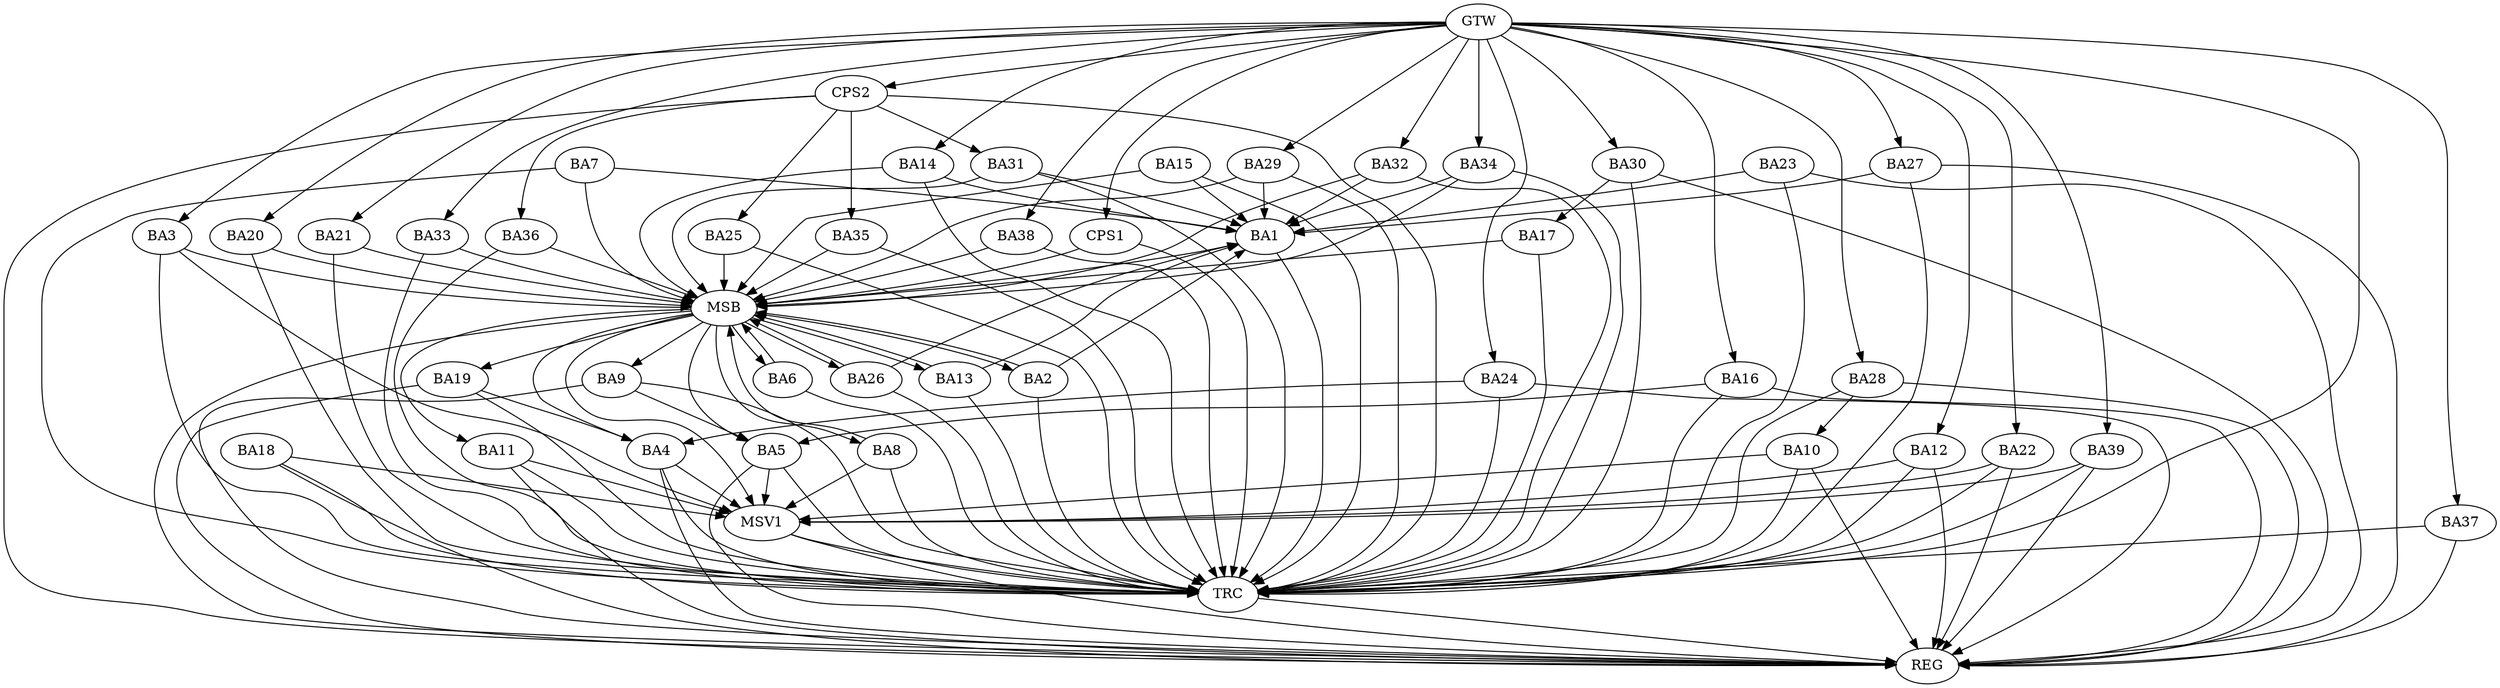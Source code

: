 strict digraph G {
  BA1 [ label="BA1" ];
  BA2 [ label="BA2" ];
  BA3 [ label="BA3" ];
  BA4 [ label="BA4" ];
  BA5 [ label="BA5" ];
  BA6 [ label="BA6" ];
  BA7 [ label="BA7" ];
  BA8 [ label="BA8" ];
  BA9 [ label="BA9" ];
  BA10 [ label="BA10" ];
  BA11 [ label="BA11" ];
  BA12 [ label="BA12" ];
  BA13 [ label="BA13" ];
  BA14 [ label="BA14" ];
  BA15 [ label="BA15" ];
  BA16 [ label="BA16" ];
  BA17 [ label="BA17" ];
  BA18 [ label="BA18" ];
  BA19 [ label="BA19" ];
  BA20 [ label="BA20" ];
  BA21 [ label="BA21" ];
  BA22 [ label="BA22" ];
  BA23 [ label="BA23" ];
  BA24 [ label="BA24" ];
  BA25 [ label="BA25" ];
  BA26 [ label="BA26" ];
  BA27 [ label="BA27" ];
  BA28 [ label="BA28" ];
  BA29 [ label="BA29" ];
  BA30 [ label="BA30" ];
  BA31 [ label="BA31" ];
  BA32 [ label="BA32" ];
  BA33 [ label="BA33" ];
  BA34 [ label="BA34" ];
  BA35 [ label="BA35" ];
  BA36 [ label="BA36" ];
  BA37 [ label="BA37" ];
  BA38 [ label="BA38" ];
  BA39 [ label="BA39" ];
  CPS1 [ label="CPS1" ];
  CPS2 [ label="CPS2" ];
  GTW [ label="GTW" ];
  REG [ label="REG" ];
  MSB [ label="MSB" ];
  TRC [ label="TRC" ];
  MSV1 [ label="MSV1" ];
  BA9 -> BA5;
  BA16 -> BA5;
  BA19 -> BA4;
  BA24 -> BA4;
  BA28 -> BA10;
  BA30 -> BA17;
  CPS2 -> BA35;
  CPS2 -> BA31;
  CPS2 -> BA36;
  CPS2 -> BA25;
  GTW -> BA3;
  GTW -> BA12;
  GTW -> BA14;
  GTW -> BA16;
  GTW -> BA20;
  GTW -> BA21;
  GTW -> BA22;
  GTW -> BA24;
  GTW -> BA27;
  GTW -> BA28;
  GTW -> BA29;
  GTW -> BA30;
  GTW -> BA32;
  GTW -> BA33;
  GTW -> BA34;
  GTW -> BA37;
  GTW -> BA38;
  GTW -> BA39;
  GTW -> CPS1;
  GTW -> CPS2;
  BA4 -> REG;
  BA5 -> REG;
  BA9 -> REG;
  BA10 -> REG;
  BA11 -> REG;
  BA12 -> REG;
  BA16 -> REG;
  BA18 -> REG;
  BA19 -> REG;
  BA22 -> REG;
  BA23 -> REG;
  BA24 -> REG;
  BA27 -> REG;
  BA28 -> REG;
  BA30 -> REG;
  BA37 -> REG;
  BA39 -> REG;
  CPS2 -> REG;
  BA1 -> MSB;
  MSB -> BA2;
  MSB -> REG;
  BA2 -> MSB;
  BA3 -> MSB;
  BA6 -> MSB;
  BA7 -> MSB;
  BA8 -> MSB;
  MSB -> BA4;
  BA13 -> MSB;
  MSB -> BA6;
  BA14 -> MSB;
  MSB -> BA8;
  BA15 -> MSB;
  BA17 -> MSB;
  MSB -> BA5;
  BA20 -> MSB;
  BA21 -> MSB;
  BA25 -> MSB;
  MSB -> BA11;
  BA26 -> MSB;
  MSB -> BA13;
  BA29 -> MSB;
  BA31 -> MSB;
  BA32 -> MSB;
  BA33 -> MSB;
  MSB -> BA9;
  BA34 -> MSB;
  MSB -> BA19;
  BA35 -> MSB;
  MSB -> BA26;
  BA36 -> MSB;
  BA38 -> MSB;
  CPS1 -> MSB;
  BA1 -> TRC;
  BA2 -> TRC;
  BA3 -> TRC;
  BA4 -> TRC;
  BA5 -> TRC;
  BA6 -> TRC;
  BA7 -> TRC;
  BA8 -> TRC;
  BA9 -> TRC;
  BA10 -> TRC;
  BA11 -> TRC;
  BA12 -> TRC;
  BA13 -> TRC;
  BA14 -> TRC;
  BA15 -> TRC;
  BA16 -> TRC;
  BA17 -> TRC;
  BA18 -> TRC;
  BA19 -> TRC;
  BA20 -> TRC;
  BA21 -> TRC;
  BA22 -> TRC;
  BA23 -> TRC;
  BA24 -> TRC;
  BA25 -> TRC;
  BA26 -> TRC;
  BA27 -> TRC;
  BA28 -> TRC;
  BA29 -> TRC;
  BA30 -> TRC;
  BA31 -> TRC;
  BA32 -> TRC;
  BA33 -> TRC;
  BA34 -> TRC;
  BA35 -> TRC;
  BA36 -> TRC;
  BA37 -> TRC;
  BA38 -> TRC;
  BA39 -> TRC;
  CPS1 -> TRC;
  CPS2 -> TRC;
  GTW -> TRC;
  TRC -> REG;
  BA14 -> BA1;
  BA7 -> BA1;
  BA34 -> BA1;
  BA15 -> BA1;
  BA2 -> BA1;
  BA26 -> BA1;
  BA13 -> BA1;
  BA32 -> BA1;
  BA23 -> BA1;
  BA27 -> BA1;
  BA31 -> BA1;
  BA29 -> BA1;
  BA4 -> MSV1;
  BA5 -> MSV1;
  BA12 -> MSV1;
  BA18 -> MSV1;
  BA39 -> MSV1;
  MSB -> MSV1;
  BA22 -> MSV1;
  BA10 -> MSV1;
  BA8 -> MSV1;
  BA11 -> MSV1;
  BA3 -> MSV1;
  MSV1 -> REG;
  MSV1 -> TRC;
}
